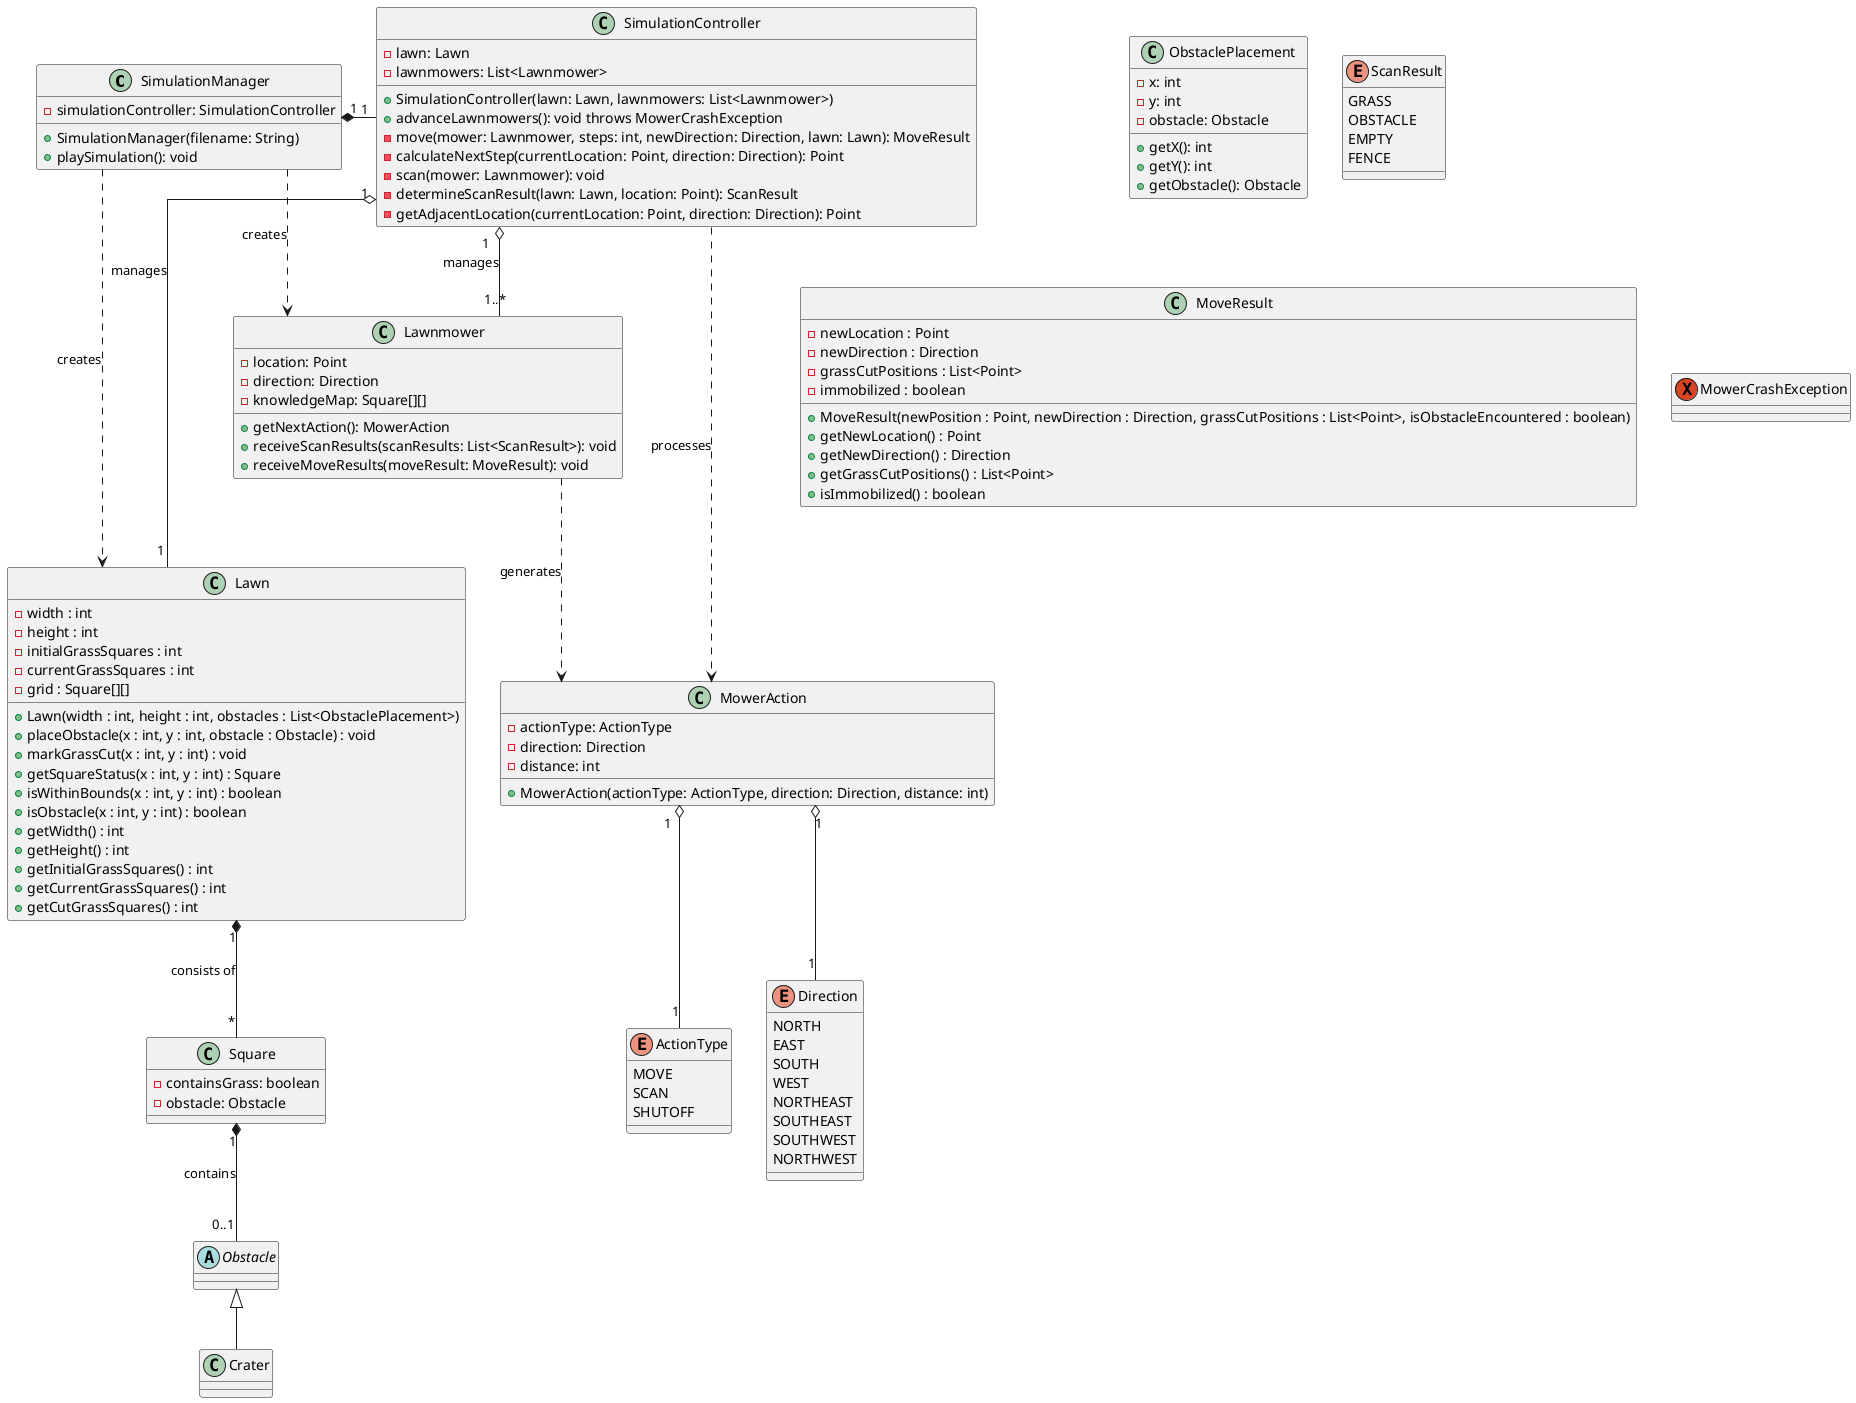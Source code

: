 @startuml osmowsis_class

/'
'*' denotes functionality/before or requirements/constraints notes

---- OO Design pseudo classes, attributes, operations, and notes ----
simulation system / application
-- reads in a file that describes the lawn to be cut
* ---- file ----
* includes the (vertical) length of the lawn
* includes the (horizontal) width of the lawn
* includes number of lawnmowers being used
* includes initial location and direction of each lawnmower (one per line)
* includes the number of craters on the lawn
* includes the location of each crater (one per line)
* ---- given constraints for ease of development ----
* the lawnmower will never be started on a crater, nor will it be surrounded by craters and/or fencing
* there will not be sections of the lawn that are completely surrounded by craters and/or fencing
* all grass squares will have an accessible route
* simulation begins once the file has been read and processed
-- tracks the progress of the lawnmower as it moves around the lawn
-- tracks current direction of the lawnmower
-- tracks the current location of the lawnmower
-- tracks the location of obstacles
-- tracks the amount of grass that has been cut so far
-- knows which sections of the lawn still need to be cut
-- determine next immediate move of the lawnmower
-- determines when the simulation should be stopped
* completed lawn
* lawnmower encounters a problem
-- keep track of 'partial knowledge of lawnmower' with respect to the lawn shape and layout (e.g. location of obstacles)'
-- keep track of 'full map of knowledge' needed to accurately track the simulation
- robotic lawnmower (similar to automated vaccum cleaner)
-- moves around the lawn
* occupies exactly one square of the lawn at a time
* lawnmower will pointed in one specific direction at any given time
* lawnmower can point to any adjacent squares (horizontally, vertically, or diagonally)
* lawnmower must first move forward zero-2 squares, then may reorient itself to point to a new direction (or stay in the same direction)
* lawnmower cuts grass of any squares it occupies and passes across successfully (including initial/starting square)
* By the same token, if the lawnmower passes over a square that contains an obstacle, it will become immobilized and the simulation must be halted
* If the lawnmower attempts to move off the lawn, it will become immobilized and the simulation must be halted
* ---- three possible actions on turn ---- *
* 1. move (go forward (0,1, or 2 spaces) and then change direction)
* 2. scan its surroundings
* gets to the heart of the 'automated' nature of the problem: the lawnmower is permitted to scan and receive information about the eight squares surrounding it (returns state of surroundings squares as 'grass', 'crater', or 'fence')
* the first value in the sequence of the resulting scan should be the contents of the square North of the lawnmower, with the remaining values being listed in clockwise order (this scan result will thus be a list of 8 values)
* permitted to keep track of all the knowledge that it collects during the state of the simulation run
* 3. turn itself off
* when the lawnmower believes it has cut all the grass squares on the lawn, then it should turn itself off
-- learns the layout of your lawn
-- cuts grass
-- avoids obstacles
* each turn of the simulation run must request the lawnmower select its next action
- lawn
- rectangular shape
- divided into a grid of squares
- each square by default contains grass that needs to be cut, unless it contains an obstacle or some artifact
* the only obstacles considered at this point are craters
* craters are static and do not move during the simulation
* lawnmower must avoid squares with craters, or become immobilized causing the simulation to stop
* goal is for the lawnmower to cut all the grass on the lawn completely and in as few turns as possible
* once the simulation has been halted, the system must report the actual number of grass squares that were cut, the total number of grass squares that originally existed (including the one in which the lawnmower started), and the number of turns that the lawnmower took to complete the simulation
* lawn is traditional x,y coordinate system with the origin at the bottom left corner
* ensure there is a distinction between the knowledge of the mower vs the knowledge of the simulation system
'/

skinparam linetype ortho

class SimulationManager {
    - simulationController: SimulationController
    + SimulationManager(filename: String)
    + playSimulation(): void
}

class SimulationController {
    - lawn: Lawn
    - lawnmowers: List<Lawnmower>

    + SimulationController(lawn: Lawn, lawnmowers: List<Lawnmower>)
    + advanceLawnmowers(): void throws MowerCrashException
    - move(mower: Lawnmower, steps: int, newDirection: Direction, lawn: Lawn): MoveResult
    - calculateNextStep(currentLocation: Point, direction: Direction): Point
    - scan(mower: Lawnmower): void
    - determineScanResult(lawn: Lawn, location: Point): ScanResult
    - getAdjacentLocation(currentLocation: Point, direction: Direction): Point
}

class Lawn {
    - width : int
    - height : int
    - initialGrassSquares : int
    - currentGrassSquares : int
    - grid : Square[][]

    + Lawn(width : int, height : int, obstacles : List<ObstaclePlacement>)
    + placeObstacle(x : int, y : int, obstacle : Obstacle) : void
    + markGrassCut(x : int, y : int) : void
    + getSquareStatus(x : int, y : int) : Square
    + isWithinBounds(x : int, y : int) : boolean
    + isObstacle(x : int, y : int) : boolean
    + getWidth() : int
    + getHeight() : int
    + getInitialGrassSquares() : int
    + getCurrentGrassSquares() : int
    + getCutGrassSquares() : int
}

class ObstaclePlacement {
    - x: int
    - y: int
    - obstacle: Obstacle

    + getX(): int
    + getY(): int
    + getObstacle(): Obstacle
}

class Square {
    - containsGrass: boolean
    - obstacle: Obstacle
}

abstract class Obstacle {
}

class Crater extends Obstacle {
}

class Lawnmower {
    - location: Point
    - direction: Direction
    - knowledgeMap: Square[][]
    + getNextAction(): MowerAction
    + receiveScanResults(scanResults: List<ScanResult>): void
    + receiveMoveResults(moveResult: MoveResult): void
}

class MowerAction {
    - actionType: ActionType
    - direction: Direction
    - distance: int
    + MowerAction(actionType: ActionType, direction: Direction, distance: int)
}

enum Direction {
    NORTH
    EAST
    SOUTH
    WEST
    NORTHEAST
    SOUTHEAST
    SOUTHWEST
    NORTHWEST
}

enum ActionType {
    MOVE
    SCAN
    SHUTOFF
}

enum ScanResult {
    GRASS
    OBSTACLE
    EMPTY
    FENCE
}

class MoveResult {
    - newLocation : Point
    - newDirection : Direction
    - grassCutPositions : List<Point>
    - immobilized : boolean

    + MoveResult(newPosition : Point, newDirection : Direction, grassCutPositions : List<Point>, isObstacleEncountered : boolean)
    + getNewLocation() : Point
    + getNewDirection() : Direction
    + getGrassCutPositions() : List<Point>
    + isImmobilized() : boolean
}

exception MowerCrashException {
}

SimulationManager "1" *-right- "1" SimulationController
SimulationManager .down.> Lawn : creates
SimulationManager .down.> Lawnmower : creates
SimulationController "1" o-down- "1" Lawn : manages
SimulationController "1" o-down- "1..*" Lawnmower : manages
SimulationController .down.> MowerAction : processes
Lawnmower -[hidden]- Lawn
Lawnmower ..> MowerAction : generates
Lawn "1" *-- "*" Square : consists of
Square "1" *-- "0..1" Obstacle : contains
MowerAction "1" o-- "1" Direction
MowerAction "1" o-- "1" ActionType

@enduml